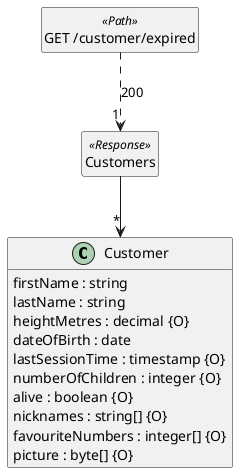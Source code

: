 @startuml
hide <<Path>> circle
hide <<Response>> circle
hide <<Parameter>> circle
hide empty methods
hide empty fields
set namespaceSeparator none

class "Customer" {
  firstName : string
  lastName : string
  heightMetres : decimal {O}
  dateOfBirth : date
  lastSessionTime : timestamp {O}
  numberOfChildren : integer {O}
  alive : boolean {O}
  nicknames : string[] {O}
  favouriteNumbers : integer[] {O}
  picture : byte[] {O}
}

class "Customers" <<Response>> {
}

class "GET /customer/expired" <<Path>> {
}

"Customers" --> "*" "Customer"

"GET /customer/expired" ..> "1" "Customers"  :  "200"

@enduml